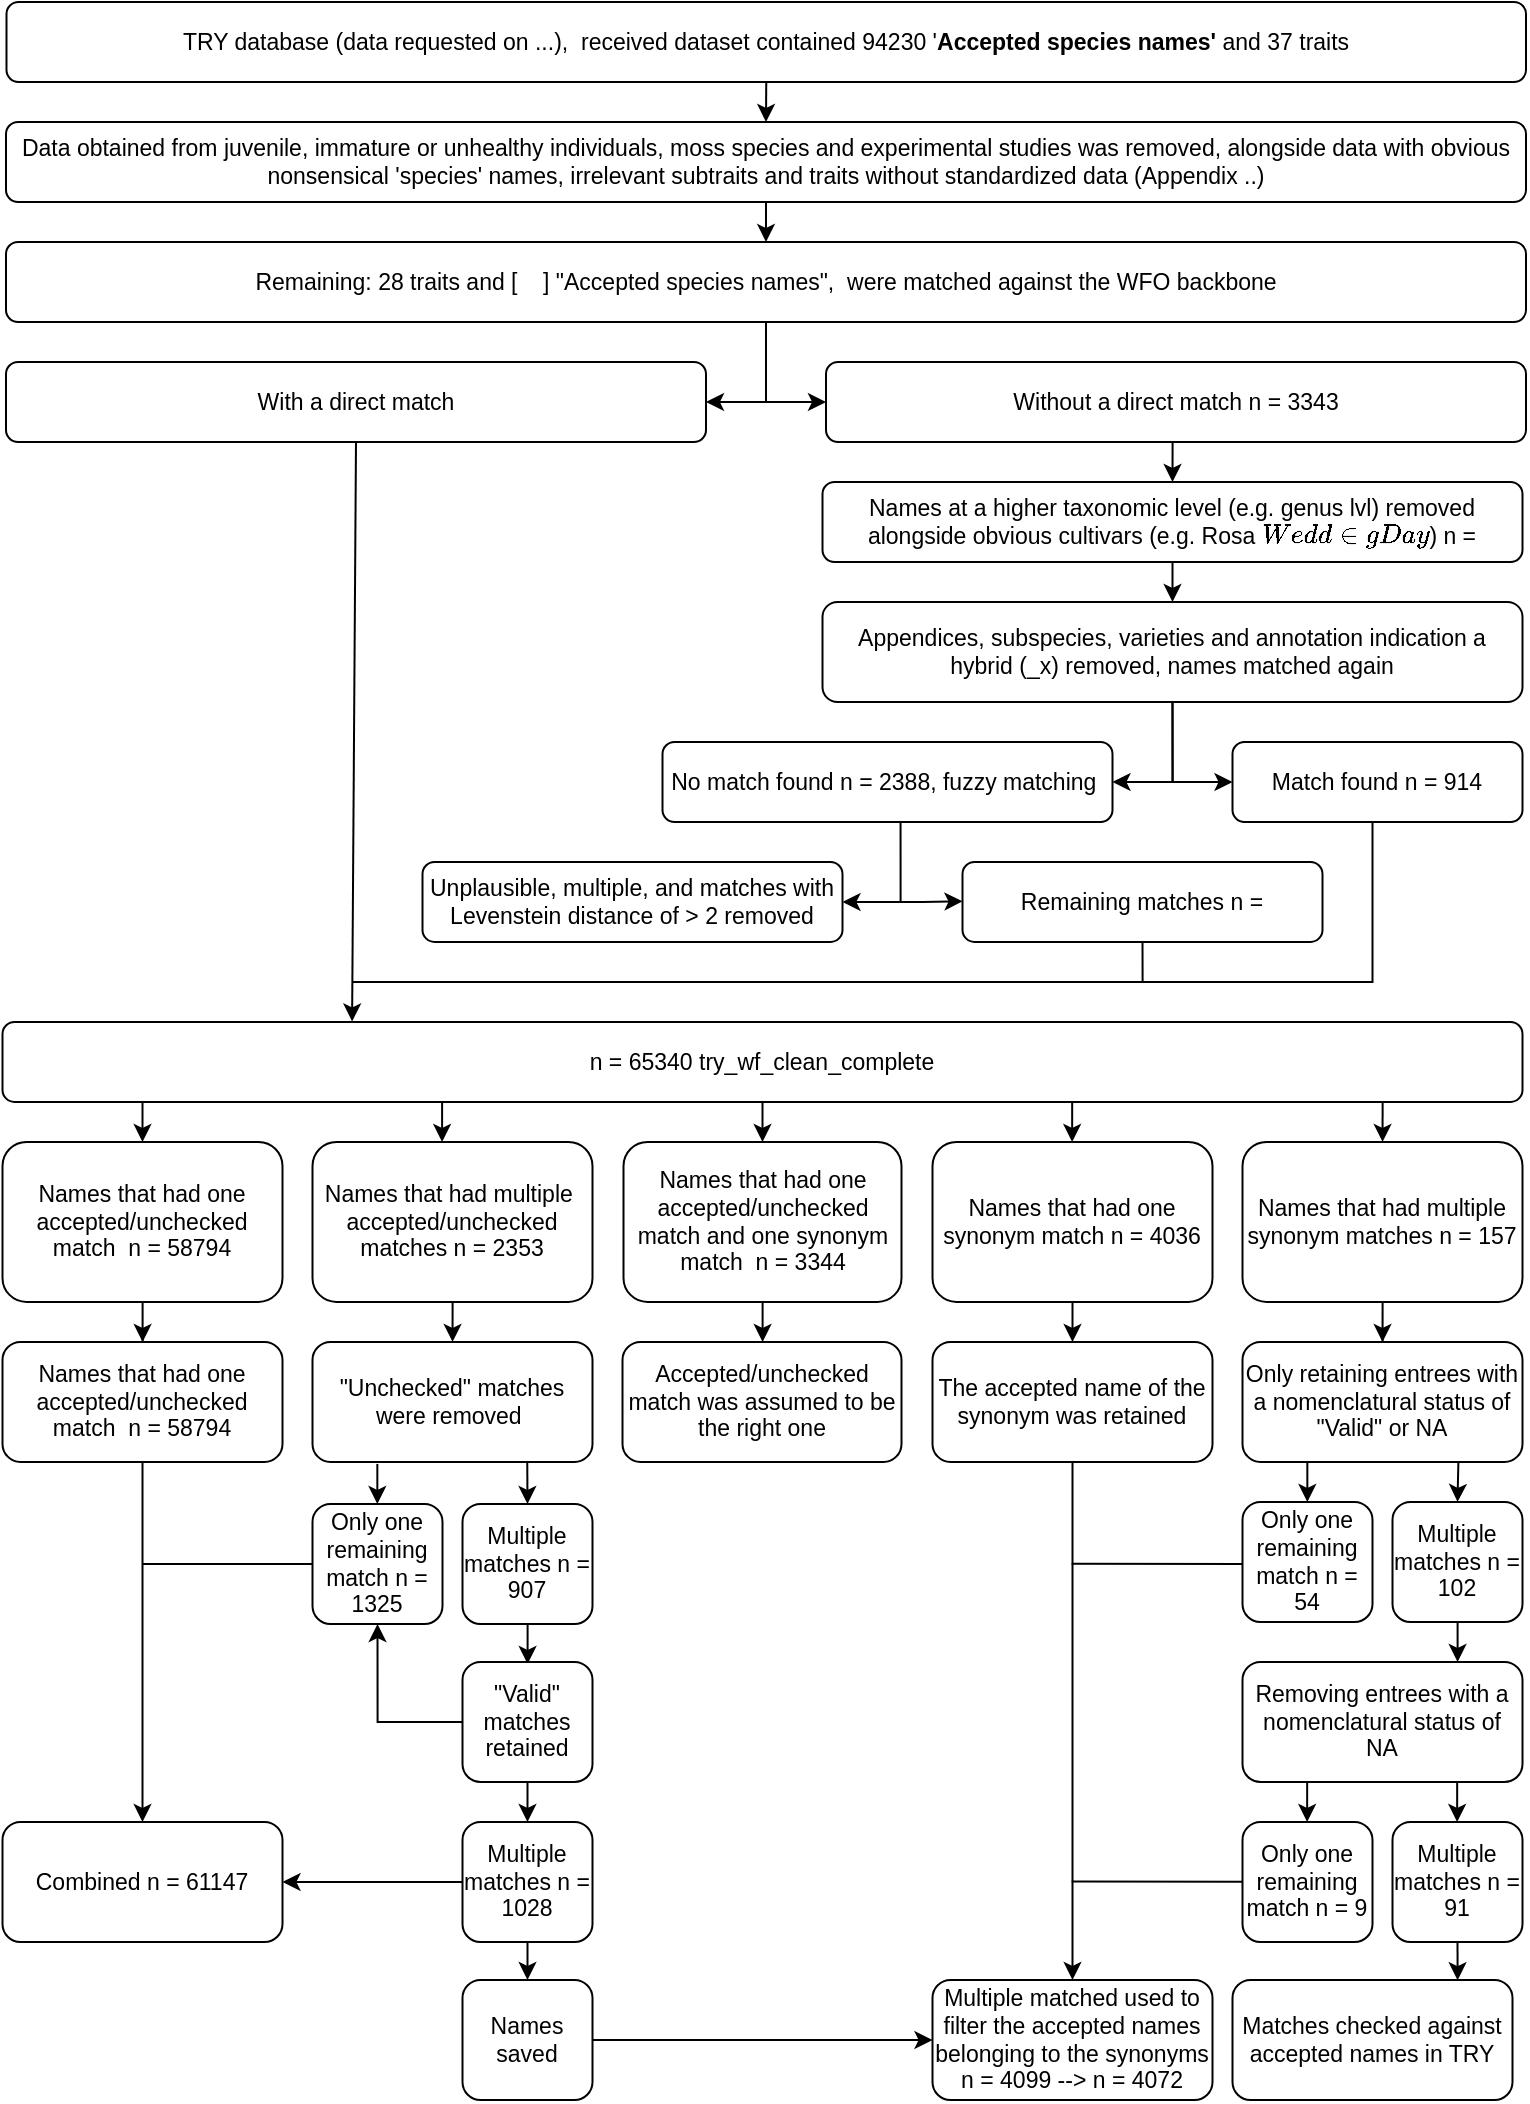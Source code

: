 <mxfile version="23.0.2" type="device" pages="3">
  <diagram id="C5RBs43oDa-KdzZeNtuy" name="Page-1">
    <mxGraphModel dx="1418" dy="723" grid="1" gridSize="10" guides="1" tooltips="1" connect="1" arrows="1" fold="1" page="1" pageScale="1" pageWidth="827" pageHeight="1169" math="0" shadow="0">
      <root>
        <mxCell id="WIyWlLk6GJQsqaUBKTNV-0" />
        <mxCell id="WIyWlLk6GJQsqaUBKTNV-1" parent="WIyWlLk6GJQsqaUBKTNV-0" />
        <mxCell id="mnehjeZ3O1_cwlT7nOx8-14" style="edgeStyle=orthogonalEdgeStyle;rounded=0;orthogonalLoop=1;jettySize=auto;html=1;exitX=0.5;exitY=1;exitDx=0;exitDy=0;entryX=0.5;entryY=0;entryDx=0;entryDy=0;" parent="WIyWlLk6GJQsqaUBKTNV-1" source="WIyWlLk6GJQsqaUBKTNV-3" target="mnehjeZ3O1_cwlT7nOx8-7" edge="1">
          <mxGeometry relative="1" as="geometry">
            <mxPoint x="415" y="40" as="targetPoint" />
          </mxGeometry>
        </mxCell>
        <mxCell id="WIyWlLk6GJQsqaUBKTNV-3" value="TRY database (data requested on ...),&amp;nbsp; received dataset contained 94230 &#39;&lt;b style=&quot;border-color: var(--border-color); font-size: 11.5px;&quot;&gt;Accepted species names&#39;&amp;nbsp;&lt;/b&gt;and 37 traits" style="rounded=1;whiteSpace=wrap;html=1;fontSize=11.5;glass=0;strokeWidth=1;shadow=0;" parent="WIyWlLk6GJQsqaUBKTNV-1" vertex="1">
          <mxGeometry x="35.25" y="40" width="759.75" height="40" as="geometry" />
        </mxCell>
        <mxCell id="WIyWlLk6GJQsqaUBKTNV-11" value="Remaining: 28 traits and [&amp;nbsp; &amp;nbsp; ] &quot;Accepted species names&quot;,&amp;nbsp; were matched against the WFO backbone" style="rounded=1;whiteSpace=wrap;html=1;fontSize=11.5;glass=0;strokeWidth=1;shadow=0;" parent="WIyWlLk6GJQsqaUBKTNV-1" vertex="1">
          <mxGeometry x="35" y="160" width="760" height="40" as="geometry" />
        </mxCell>
        <mxCell id="qjvEbnhI41lJ3wAf2mKK-4" style="edgeStyle=orthogonalEdgeStyle;rounded=0;orthogonalLoop=1;jettySize=auto;html=1;exitX=0.5;exitY=1;exitDx=0;exitDy=0;fontSize=11.5;" parent="WIyWlLk6GJQsqaUBKTNV-1" edge="1">
          <mxGeometry relative="1" as="geometry">
            <mxPoint x="608" y="140" as="sourcePoint" />
            <mxPoint x="608" y="140" as="targetPoint" />
          </mxGeometry>
        </mxCell>
        <mxCell id="qjvEbnhI41lJ3wAf2mKK-6" value="With a direct match" style="rounded=1;whiteSpace=wrap;html=1;fontSize=11.5;" parent="WIyWlLk6GJQsqaUBKTNV-1" vertex="1">
          <mxGeometry x="35" y="220" width="350" height="40" as="geometry" />
        </mxCell>
        <mxCell id="mnehjeZ3O1_cwlT7nOx8-4" style="edgeStyle=orthogonalEdgeStyle;rounded=0;orthogonalLoop=1;jettySize=auto;html=1;exitX=0.5;exitY=1;exitDx=0;exitDy=0;entryX=0.5;entryY=0;entryDx=0;entryDy=0;" parent="WIyWlLk6GJQsqaUBKTNV-1" source="qjvEbnhI41lJ3wAf2mKK-9" target="mnehjeZ3O1_cwlT7nOx8-0" edge="1">
          <mxGeometry relative="1" as="geometry" />
        </mxCell>
        <mxCell id="qjvEbnhI41lJ3wAf2mKK-9" value="Without a direct match n = 3343" style="rounded=1;whiteSpace=wrap;html=1;fontSize=11.5;" parent="WIyWlLk6GJQsqaUBKTNV-1" vertex="1">
          <mxGeometry x="445" y="220" width="350" height="40" as="geometry" />
        </mxCell>
        <mxCell id="qjvEbnhI41lJ3wAf2mKK-10" value="Appendices, subspecies, varieties and annotation indication a hybrid (_x) removed, names matched again" style="rounded=1;whiteSpace=wrap;html=1;fontSize=11.5;" parent="WIyWlLk6GJQsqaUBKTNV-1" vertex="1">
          <mxGeometry x="443.25" y="340" width="350" height="50" as="geometry" />
        </mxCell>
        <mxCell id="qjvEbnhI41lJ3wAf2mKK-20" value="" style="edgeStyle=orthogonalEdgeStyle;rounded=0;orthogonalLoop=1;jettySize=auto;html=1;entryX=0;entryY=0.491;entryDx=0;entryDy=0;fontSize=11.5;exitX=0.529;exitY=0.989;exitDx=0;exitDy=0;exitPerimeter=0;entryPerimeter=0;" parent="WIyWlLk6GJQsqaUBKTNV-1" source="qjvEbnhI41lJ3wAf2mKK-11" target="qjvEbnhI41lJ3wAf2mKK-17" edge="1">
          <mxGeometry relative="1" as="geometry">
            <mxPoint x="489.74" y="460" as="sourcePoint" />
            <mxPoint x="529.74" y="500" as="targetPoint" />
            <Array as="points">
              <mxPoint x="482.25" y="490" />
              <mxPoint x="493.25" y="490" />
            </Array>
          </mxGeometry>
        </mxCell>
        <mxCell id="qjvEbnhI41lJ3wAf2mKK-11" value="No match found n = 2388, fuzzy matching&amp;nbsp;" style="rounded=1;whiteSpace=wrap;html=1;fontSize=11.5;" parent="WIyWlLk6GJQsqaUBKTNV-1" vertex="1">
          <mxGeometry x="363.25" y="410" width="225" height="40" as="geometry" />
        </mxCell>
        <mxCell id="qjvEbnhI41lJ3wAf2mKK-12" value="Match found n = 914" style="rounded=1;whiteSpace=wrap;html=1;fontSize=11.5;" parent="WIyWlLk6GJQsqaUBKTNV-1" vertex="1">
          <mxGeometry x="648.25" y="410" width="145" height="40" as="geometry" />
        </mxCell>
        <mxCell id="qjvEbnhI41lJ3wAf2mKK-16" value="Unplausible, multiple, and matches with Levenstein distance of &amp;gt; 2 removed" style="rounded=1;whiteSpace=wrap;html=1;fontSize=11.5;" parent="WIyWlLk6GJQsqaUBKTNV-1" vertex="1">
          <mxGeometry x="243.25" y="469.96" width="210" height="40" as="geometry" />
        </mxCell>
        <mxCell id="qjvEbnhI41lJ3wAf2mKK-17" value="Remaining matches n =" style="rounded=1;whiteSpace=wrap;html=1;fontSize=11.5;" parent="WIyWlLk6GJQsqaUBKTNV-1" vertex="1">
          <mxGeometry x="513.25" y="469.96" width="180" height="40" as="geometry" />
        </mxCell>
        <mxCell id="qjvEbnhI41lJ3wAf2mKK-25" value="" style="endArrow=none;html=1;rounded=0;edgeStyle=orthogonalEdgeStyle;entryX=0.5;entryY=1;entryDx=0;entryDy=0;fontSize=11.5;" parent="WIyWlLk6GJQsqaUBKTNV-1" edge="1">
          <mxGeometry width="50" height="50" relative="1" as="geometry">
            <mxPoint x="600" y="530" as="sourcePoint" />
            <mxPoint x="717.75" y="450.0" as="targetPoint" />
            <Array as="points">
              <mxPoint x="718.25" y="530" />
              <mxPoint x="718.25" y="450" />
            </Array>
          </mxGeometry>
        </mxCell>
        <mxCell id="qjvEbnhI41lJ3wAf2mKK-98" style="edgeStyle=orthogonalEdgeStyle;rounded=0;orthogonalLoop=1;jettySize=auto;html=1;exitX=0.5;exitY=1;exitDx=0;exitDy=0;entryX=0.5;entryY=0;entryDx=0;entryDy=0;" parent="WIyWlLk6GJQsqaUBKTNV-1" source="qjvEbnhI41lJ3wAf2mKK-14" target="qjvEbnhI41lJ3wAf2mKK-45" edge="1">
          <mxGeometry relative="1" as="geometry" />
        </mxCell>
        <mxCell id="qjvEbnhI41lJ3wAf2mKK-14" value="n =&amp;nbsp;65340 try_wf_clean_complete" style="rounded=1;whiteSpace=wrap;html=1;fontSize=11.5;" parent="WIyWlLk6GJQsqaUBKTNV-1" vertex="1">
          <mxGeometry x="33.25" y="549.96" width="760" height="40" as="geometry" />
        </mxCell>
        <mxCell id="qjvEbnhI41lJ3wAf2mKK-27" value="" style="endArrow=none;html=1;rounded=0;edgeStyle=orthogonalEdgeStyle;fontSize=11.5;" parent="WIyWlLk6GJQsqaUBKTNV-1" edge="1">
          <mxGeometry width="50" height="50" relative="1" as="geometry">
            <mxPoint x="208.25" y="529.96" as="sourcePoint" />
            <mxPoint x="603.25" y="509.96" as="targetPoint" />
            <Array as="points">
              <mxPoint x="603.25" y="529.96" />
            </Array>
          </mxGeometry>
        </mxCell>
        <mxCell id="qjvEbnhI41lJ3wAf2mKK-30" value="" style="endArrow=classic;html=1;rounded=0;exitX=0.5;exitY=1;exitDx=0;exitDy=0;fontSize=11.5;entryX=0.23;entryY=-0.006;entryDx=0;entryDy=0;entryPerimeter=0;" parent="WIyWlLk6GJQsqaUBKTNV-1" source="qjvEbnhI41lJ3wAf2mKK-6" target="qjvEbnhI41lJ3wAf2mKK-14" edge="1">
          <mxGeometry width="50" height="50" relative="1" as="geometry">
            <mxPoint x="443.25" y="545" as="sourcePoint" />
            <mxPoint x="218.25" y="585" as="targetPoint" />
          </mxGeometry>
        </mxCell>
        <mxCell id="qjvEbnhI41lJ3wAf2mKK-32" value="" style="endArrow=classic;html=1;rounded=0;exitX=0.5;exitY=1;exitDx=0;exitDy=0;entryX=0;entryY=0.5;entryDx=0;entryDy=0;edgeStyle=orthogonalEdgeStyle;fontSize=11.5;" parent="WIyWlLk6GJQsqaUBKTNV-1" edge="1">
          <mxGeometry width="50" height="50" relative="1" as="geometry">
            <mxPoint x="415.0" y="200" as="sourcePoint" />
            <mxPoint x="445" y="240" as="targetPoint" />
            <Array as="points">
              <mxPoint x="415" y="240" />
            </Array>
          </mxGeometry>
        </mxCell>
        <mxCell id="qjvEbnhI41lJ3wAf2mKK-33" value="" style="endArrow=classic;html=1;rounded=0;entryX=1;entryY=0.5;entryDx=0;entryDy=0;edgeStyle=orthogonalEdgeStyle;fontSize=11.5;" parent="WIyWlLk6GJQsqaUBKTNV-1" target="qjvEbnhI41lJ3wAf2mKK-6" edge="1">
          <mxGeometry width="50" height="50" relative="1" as="geometry">
            <mxPoint x="415" y="200" as="sourcePoint" />
            <mxPoint x="387.0" y="240" as="targetPoint" />
            <Array as="points">
              <mxPoint x="415" y="240" />
            </Array>
          </mxGeometry>
        </mxCell>
        <mxCell id="qjvEbnhI41lJ3wAf2mKK-34" value="" style="endArrow=classic;html=1;rounded=0;exitX=0.5;exitY=1;exitDx=0;exitDy=0;entryX=0;entryY=0.5;entryDx=0;entryDy=0;edgeStyle=orthogonalEdgeStyle;fontSize=11.5;" parent="WIyWlLk6GJQsqaUBKTNV-1" source="qjvEbnhI41lJ3wAf2mKK-10" target="qjvEbnhI41lJ3wAf2mKK-12" edge="1">
          <mxGeometry width="50" height="50" relative="1" as="geometry">
            <mxPoint x="543.25" y="405" as="sourcePoint" />
            <mxPoint x="543.25" y="485" as="targetPoint" />
          </mxGeometry>
        </mxCell>
        <mxCell id="qjvEbnhI41lJ3wAf2mKK-35" value="" style="endArrow=classic;html=1;rounded=0;exitX=0.5;exitY=1;exitDx=0;exitDy=0;entryX=1;entryY=0.5;entryDx=0;entryDy=0;edgeStyle=orthogonalEdgeStyle;fontSize=11.5;" parent="WIyWlLk6GJQsqaUBKTNV-1" source="qjvEbnhI41lJ3wAf2mKK-10" target="qjvEbnhI41lJ3wAf2mKK-11" edge="1">
          <mxGeometry width="50" height="50" relative="1" as="geometry">
            <mxPoint x="543.25" y="405" as="sourcePoint" />
            <mxPoint x="453.25" y="465" as="targetPoint" />
          </mxGeometry>
        </mxCell>
        <mxCell id="qjvEbnhI41lJ3wAf2mKK-40" value="" style="endArrow=classic;html=1;rounded=0;entryX=1;entryY=0.5;entryDx=0;entryDy=0;fontSize=11.5;" parent="WIyWlLk6GJQsqaUBKTNV-1" target="qjvEbnhI41lJ3wAf2mKK-16" edge="1">
          <mxGeometry width="50" height="50" relative="1" as="geometry">
            <mxPoint x="483.25" y="489.96" as="sourcePoint" />
            <mxPoint x="393.25" y="479.96" as="targetPoint" />
          </mxGeometry>
        </mxCell>
        <mxCell id="qjvEbnhI41lJ3wAf2mKK-121" style="edgeStyle=orthogonalEdgeStyle;rounded=0;orthogonalLoop=1;jettySize=auto;html=1;entryX=0.5;entryY=0;entryDx=0;entryDy=0;" parent="WIyWlLk6GJQsqaUBKTNV-1" source="qjvEbnhI41lJ3wAf2mKK-44" target="qjvEbnhI41lJ3wAf2mKK-117" edge="1">
          <mxGeometry relative="1" as="geometry">
            <Array as="points">
              <mxPoint x="258.25" y="695" />
              <mxPoint x="258.25" y="695" />
            </Array>
          </mxGeometry>
        </mxCell>
        <mxCell id="qjvEbnhI41lJ3wAf2mKK-44" value="Names that had multiple&amp;nbsp; accepted/unchecked matches n = 2353" style="rounded=1;whiteSpace=wrap;html=1;fontSize=11.5;" parent="WIyWlLk6GJQsqaUBKTNV-1" vertex="1">
          <mxGeometry x="188.25" y="609.96" width="140" height="80" as="geometry" />
        </mxCell>
        <mxCell id="qjvEbnhI41lJ3wAf2mKK-60" value="" style="edgeStyle=orthogonalEdgeStyle;rounded=0;orthogonalLoop=1;jettySize=auto;html=1;fontSize=11.5;" parent="WIyWlLk6GJQsqaUBKTNV-1" source="qjvEbnhI41lJ3wAf2mKK-45" target="qjvEbnhI41lJ3wAf2mKK-59" edge="1">
          <mxGeometry relative="1" as="geometry" />
        </mxCell>
        <mxCell id="qjvEbnhI41lJ3wAf2mKK-45" value="Names that had one accepted/unchecked match and one synonym match&amp;nbsp; n = 3344" style="rounded=1;whiteSpace=wrap;html=1;fontSize=11.5;" parent="WIyWlLk6GJQsqaUBKTNV-1" vertex="1">
          <mxGeometry x="343.75" y="609.96" width="139" height="80" as="geometry" />
        </mxCell>
        <mxCell id="qjvEbnhI41lJ3wAf2mKK-64" value="" style="edgeStyle=orthogonalEdgeStyle;rounded=0;orthogonalLoop=1;jettySize=auto;html=1;fontSize=11.5;" parent="WIyWlLk6GJQsqaUBKTNV-1" source="qjvEbnhI41lJ3wAf2mKK-46" target="qjvEbnhI41lJ3wAf2mKK-63" edge="1">
          <mxGeometry relative="1" as="geometry" />
        </mxCell>
        <mxCell id="qjvEbnhI41lJ3wAf2mKK-46" value="Names that had one accepted/unchecked match&amp;nbsp; n =&amp;nbsp;58794" style="rounded=1;whiteSpace=wrap;html=1;fontSize=11.5;" parent="WIyWlLk6GJQsqaUBKTNV-1" vertex="1">
          <mxGeometry x="33.25" y="609.96" width="140" height="80" as="geometry" />
        </mxCell>
        <mxCell id="qjvEbnhI41lJ3wAf2mKK-97" style="edgeStyle=orthogonalEdgeStyle;rounded=0;orthogonalLoop=1;jettySize=auto;html=1;exitX=0.5;exitY=1;exitDx=0;exitDy=0;entryX=0.5;entryY=0;entryDx=0;entryDy=0;" parent="WIyWlLk6GJQsqaUBKTNV-1" source="qjvEbnhI41lJ3wAf2mKK-47" target="qjvEbnhI41lJ3wAf2mKK-96" edge="1">
          <mxGeometry relative="1" as="geometry" />
        </mxCell>
        <mxCell id="qjvEbnhI41lJ3wAf2mKK-47" value="Names that had one synonym match n = 4036" style="rounded=1;whiteSpace=wrap;html=1;fontSize=11.5;" parent="WIyWlLk6GJQsqaUBKTNV-1" vertex="1">
          <mxGeometry x="498.25" y="609.96" width="140" height="80" as="geometry" />
        </mxCell>
        <mxCell id="qjvEbnhI41lJ3wAf2mKK-66" value="" style="edgeStyle=orthogonalEdgeStyle;rounded=0;orthogonalLoop=1;jettySize=auto;html=1;fontSize=11.5;entryX=0.5;entryY=0;entryDx=0;entryDy=0;" parent="WIyWlLk6GJQsqaUBKTNV-1" source="qjvEbnhI41lJ3wAf2mKK-48" target="qjvEbnhI41lJ3wAf2mKK-68" edge="1">
          <mxGeometry relative="1" as="geometry">
            <mxPoint x="713.25" y="709.96" as="targetPoint" />
          </mxGeometry>
        </mxCell>
        <mxCell id="qjvEbnhI41lJ3wAf2mKK-48" value="Names that had multiple synonym matches n = 157" style="rounded=1;whiteSpace=wrap;html=1;fontSize=11.5;" parent="WIyWlLk6GJQsqaUBKTNV-1" vertex="1">
          <mxGeometry x="653.25" y="609.96" width="140" height="80" as="geometry" />
        </mxCell>
        <mxCell id="qjvEbnhI41lJ3wAf2mKK-50" value="" style="endArrow=classic;html=1;rounded=0;entryX=0.5;entryY=0;entryDx=0;entryDy=0;fontSize=11.5;" parent="WIyWlLk6GJQsqaUBKTNV-1" target="qjvEbnhI41lJ3wAf2mKK-46" edge="1">
          <mxGeometry width="50" height="50" relative="1" as="geometry">
            <mxPoint x="103.25" y="589.96" as="sourcePoint" />
            <mxPoint x="463.25" y="579.96" as="targetPoint" />
          </mxGeometry>
        </mxCell>
        <mxCell id="qjvEbnhI41lJ3wAf2mKK-51" value="" style="endArrow=classic;html=1;rounded=0;entryX=0.5;entryY=0;entryDx=0;entryDy=0;fontSize=11.5;" parent="WIyWlLk6GJQsqaUBKTNV-1" edge="1">
          <mxGeometry width="50" height="50" relative="1" as="geometry">
            <mxPoint x="253.05" y="589.96" as="sourcePoint" />
            <mxPoint x="253.05" y="609.96" as="targetPoint" />
          </mxGeometry>
        </mxCell>
        <mxCell id="qjvEbnhI41lJ3wAf2mKK-54" value="" style="endArrow=classic;html=1;rounded=0;entryX=0.5;entryY=0;entryDx=0;entryDy=0;fontSize=11.5;exitX=0.908;exitY=0.99;exitDx=0;exitDy=0;exitPerimeter=0;" parent="WIyWlLk6GJQsqaUBKTNV-1" source="qjvEbnhI41lJ3wAf2mKK-14" target="qjvEbnhI41lJ3wAf2mKK-48" edge="1">
          <mxGeometry width="50" height="50" relative="1" as="geometry">
            <mxPoint x="713.05" y="589.96" as="sourcePoint" />
            <mxPoint x="713.05" y="609.96" as="targetPoint" />
          </mxGeometry>
        </mxCell>
        <mxCell id="qjvEbnhI41lJ3wAf2mKK-59" value="Accepted/unchecked match was assumed to be the right one" style="rounded=1;whiteSpace=wrap;html=1;fontSize=11.5;" parent="WIyWlLk6GJQsqaUBKTNV-1" vertex="1">
          <mxGeometry x="343.25" y="709.96" width="139.5" height="60" as="geometry" />
        </mxCell>
        <mxCell id="qjvEbnhI41lJ3wAf2mKK-128" style="edgeStyle=orthogonalEdgeStyle;rounded=0;orthogonalLoop=1;jettySize=auto;html=1;exitX=0.5;exitY=1;exitDx=0;exitDy=0;entryX=0.5;entryY=0;entryDx=0;entryDy=0;" parent="WIyWlLk6GJQsqaUBKTNV-1" source="qjvEbnhI41lJ3wAf2mKK-63" target="qjvEbnhI41lJ3wAf2mKK-126" edge="1">
          <mxGeometry relative="1" as="geometry" />
        </mxCell>
        <mxCell id="qjvEbnhI41lJ3wAf2mKK-63" value="Names that had one accepted/unchecked match&amp;nbsp; n =&amp;nbsp;58794" style="rounded=1;whiteSpace=wrap;html=1;fontSize=11.5;" parent="WIyWlLk6GJQsqaUBKTNV-1" vertex="1">
          <mxGeometry x="33.25" y="709.96" width="140" height="60" as="geometry" />
        </mxCell>
        <mxCell id="qjvEbnhI41lJ3wAf2mKK-68" value="Only retaining entrees with a nomenclatural status of &quot;Valid&quot; or NA" style="rounded=1;whiteSpace=wrap;html=1;fontSize=11.5;" parent="WIyWlLk6GJQsqaUBKTNV-1" vertex="1">
          <mxGeometry x="653.25" y="709.96" width="140" height="60" as="geometry" />
        </mxCell>
        <mxCell id="qjvEbnhI41lJ3wAf2mKK-69" value="Removing entrees with a nomenclatural status of NA" style="rounded=1;whiteSpace=wrap;html=1;fontSize=11.5;" parent="WIyWlLk6GJQsqaUBKTNV-1" vertex="1">
          <mxGeometry x="653.25" y="870" width="140" height="60" as="geometry" />
        </mxCell>
        <mxCell id="qjvEbnhI41lJ3wAf2mKK-71" value="Only one remaining match n = 54" style="rounded=1;whiteSpace=wrap;html=1;fontSize=11.5;" parent="WIyWlLk6GJQsqaUBKTNV-1" vertex="1">
          <mxGeometry x="653.25" y="789.96" width="65" height="60.04" as="geometry" />
        </mxCell>
        <mxCell id="qjvEbnhI41lJ3wAf2mKK-72" value="Multiple matches n = 102" style="rounded=1;whiteSpace=wrap;html=1;fontSize=11.5;" parent="WIyWlLk6GJQsqaUBKTNV-1" vertex="1">
          <mxGeometry x="728.25" y="789.96" width="65" height="60.04" as="geometry" />
        </mxCell>
        <mxCell id="qjvEbnhI41lJ3wAf2mKK-73" value="" style="endArrow=classic;html=1;rounded=0;exitX=0.771;exitY=1;exitDx=0;exitDy=0;exitPerimeter=0;entryX=0.5;entryY=0;entryDx=0;entryDy=0;fontSize=11.5;" parent="WIyWlLk6GJQsqaUBKTNV-1" source="qjvEbnhI41lJ3wAf2mKK-68" target="qjvEbnhI41lJ3wAf2mKK-72" edge="1">
          <mxGeometry width="50" height="50" relative="1" as="geometry">
            <mxPoint x="583.25" y="799.96" as="sourcePoint" />
            <mxPoint x="633.25" y="749.96" as="targetPoint" />
          </mxGeometry>
        </mxCell>
        <mxCell id="qjvEbnhI41lJ3wAf2mKK-76" style="edgeStyle=orthogonalEdgeStyle;rounded=0;orthogonalLoop=1;jettySize=auto;html=1;entryX=0.771;entryY=0;entryDx=0;entryDy=0;entryPerimeter=0;fontSize=11.5;" parent="WIyWlLk6GJQsqaUBKTNV-1" source="qjvEbnhI41lJ3wAf2mKK-72" target="qjvEbnhI41lJ3wAf2mKK-69" edge="1">
          <mxGeometry relative="1" as="geometry" />
        </mxCell>
        <mxCell id="qjvEbnhI41lJ3wAf2mKK-88" value="" style="endArrow=classic;html=1;rounded=0;exitX=0.771;exitY=1;exitDx=0;exitDy=0;exitPerimeter=0;entryX=0.5;entryY=0;entryDx=0;entryDy=0;fontSize=11.5;" parent="WIyWlLk6GJQsqaUBKTNV-1" edge="1">
          <mxGeometry width="50" height="50" relative="1" as="geometry">
            <mxPoint x="685.67" y="769.96" as="sourcePoint" />
            <mxPoint x="685.67" y="789.96" as="targetPoint" />
          </mxGeometry>
        </mxCell>
        <mxCell id="qjvEbnhI41lJ3wAf2mKK-92" value="Only one remaining match n = 1325" style="rounded=1;whiteSpace=wrap;html=1;fontSize=11.5;" parent="WIyWlLk6GJQsqaUBKTNV-1" vertex="1">
          <mxGeometry x="188.25" y="790.96" width="65" height="60.04" as="geometry" />
        </mxCell>
        <mxCell id="qjvEbnhI41lJ3wAf2mKK-105" value="" style="edgeStyle=orthogonalEdgeStyle;rounded=0;orthogonalLoop=1;jettySize=auto;html=1;" parent="WIyWlLk6GJQsqaUBKTNV-1" source="qjvEbnhI41lJ3wAf2mKK-93" edge="1">
          <mxGeometry relative="1" as="geometry">
            <mxPoint x="295.764" y="870.96" as="targetPoint" />
          </mxGeometry>
        </mxCell>
        <mxCell id="qjvEbnhI41lJ3wAf2mKK-93" value="Multiple matches n = 907" style="rounded=1;whiteSpace=wrap;html=1;fontSize=11.5;" parent="WIyWlLk6GJQsqaUBKTNV-1" vertex="1">
          <mxGeometry x="263.25" y="790.96" width="65" height="60.04" as="geometry" />
        </mxCell>
        <mxCell id="qjvEbnhI41lJ3wAf2mKK-94" value="" style="endArrow=classic;html=1;rounded=0;exitX=0.767;exitY=1.005;exitDx=0;exitDy=0;exitPerimeter=0;entryX=0.5;entryY=0;entryDx=0;entryDy=0;fontSize=11.5;" parent="WIyWlLk6GJQsqaUBKTNV-1" source="qjvEbnhI41lJ3wAf2mKK-117" target="qjvEbnhI41lJ3wAf2mKK-93" edge="1">
          <mxGeometry width="50" height="50" relative="1" as="geometry">
            <mxPoint x="296.25" y="771" as="sourcePoint" />
            <mxPoint x="168.25" y="750.96" as="targetPoint" />
          </mxGeometry>
        </mxCell>
        <mxCell id="qjvEbnhI41lJ3wAf2mKK-95" value="" style="endArrow=classic;html=1;rounded=0;exitX=0.771;exitY=1;exitDx=0;exitDy=0;exitPerimeter=0;entryX=0.5;entryY=0;entryDx=0;entryDy=0;fontSize=11.5;" parent="WIyWlLk6GJQsqaUBKTNV-1" edge="1">
          <mxGeometry width="50" height="50" relative="1" as="geometry">
            <mxPoint x="220.67" y="770.96" as="sourcePoint" />
            <mxPoint x="220.67" y="790.96" as="targetPoint" />
          </mxGeometry>
        </mxCell>
        <mxCell id="qjvEbnhI41lJ3wAf2mKK-140" style="edgeStyle=orthogonalEdgeStyle;rounded=0;orthogonalLoop=1;jettySize=auto;html=1;exitX=0.5;exitY=1;exitDx=0;exitDy=0;entryX=0.5;entryY=0;entryDx=0;entryDy=0;" parent="WIyWlLk6GJQsqaUBKTNV-1" source="qjvEbnhI41lJ3wAf2mKK-96" target="qjvEbnhI41lJ3wAf2mKK-139" edge="1">
          <mxGeometry relative="1" as="geometry" />
        </mxCell>
        <mxCell id="qjvEbnhI41lJ3wAf2mKK-96" value="The accepted name of the synonym was retained" style="rounded=1;whiteSpace=wrap;html=1;fontSize=11.5;" parent="WIyWlLk6GJQsqaUBKTNV-1" vertex="1">
          <mxGeometry x="498.25" y="709.96" width="140" height="60" as="geometry" />
        </mxCell>
        <mxCell id="qjvEbnhI41lJ3wAf2mKK-99" value="" style="endArrow=classic;html=1;rounded=0;entryX=0.5;entryY=0;entryDx=0;entryDy=0;fontSize=11.5;exitX=0.908;exitY=0.99;exitDx=0;exitDy=0;exitPerimeter=0;" parent="WIyWlLk6GJQsqaUBKTNV-1" edge="1">
          <mxGeometry width="50" height="50" relative="1" as="geometry">
            <mxPoint x="568.08" y="589.96" as="sourcePoint" />
            <mxPoint x="568.08" y="609.96" as="targetPoint" />
          </mxGeometry>
        </mxCell>
        <mxCell id="qjvEbnhI41lJ3wAf2mKK-123" style="edgeStyle=orthogonalEdgeStyle;rounded=0;orthogonalLoop=1;jettySize=auto;html=1;exitX=0.5;exitY=1;exitDx=0;exitDy=0;entryX=0.5;entryY=0;entryDx=0;entryDy=0;" parent="WIyWlLk6GJQsqaUBKTNV-1" source="qjvEbnhI41lJ3wAf2mKK-111" target="qjvEbnhI41lJ3wAf2mKK-122" edge="1">
          <mxGeometry relative="1" as="geometry" />
        </mxCell>
        <mxCell id="qjvEbnhI41lJ3wAf2mKK-111" value="&quot;Valid&quot; matches retained" style="rounded=1;whiteSpace=wrap;html=1;fontSize=11.5;" parent="WIyWlLk6GJQsqaUBKTNV-1" vertex="1">
          <mxGeometry x="263.25" y="869.96" width="65" height="60.04" as="geometry" />
        </mxCell>
        <mxCell id="qjvEbnhI41lJ3wAf2mKK-117" value="&quot;Unchecked&quot; matches were removed&amp;nbsp;" style="rounded=1;whiteSpace=wrap;html=1;fontSize=11.5;" parent="WIyWlLk6GJQsqaUBKTNV-1" vertex="1">
          <mxGeometry x="188.25" y="709.96" width="140" height="60" as="geometry" />
        </mxCell>
        <mxCell id="qjvEbnhI41lJ3wAf2mKK-118" value="" style="endArrow=classic;html=1;rounded=0;exitX=0;exitY=0.5;exitDx=0;exitDy=0;entryX=0.5;entryY=1;entryDx=0;entryDy=0;edgeStyle=orthogonalEdgeStyle;" parent="WIyWlLk6GJQsqaUBKTNV-1" source="qjvEbnhI41lJ3wAf2mKK-111" target="qjvEbnhI41lJ3wAf2mKK-92" edge="1">
          <mxGeometry width="50" height="50" relative="1" as="geometry">
            <mxPoint x="333.25" y="820" as="sourcePoint" />
            <mxPoint x="203.25" y="870" as="targetPoint" />
          </mxGeometry>
        </mxCell>
        <mxCell id="qjvEbnhI41lJ3wAf2mKK-125" style="edgeStyle=orthogonalEdgeStyle;rounded=0;orthogonalLoop=1;jettySize=auto;html=1;exitX=0.5;exitY=1;exitDx=0;exitDy=0;entryX=0.5;entryY=0;entryDx=0;entryDy=0;" parent="WIyWlLk6GJQsqaUBKTNV-1" source="qjvEbnhI41lJ3wAf2mKK-122" target="qjvEbnhI41lJ3wAf2mKK-124" edge="1">
          <mxGeometry relative="1" as="geometry" />
        </mxCell>
        <mxCell id="qjvEbnhI41lJ3wAf2mKK-127" style="edgeStyle=orthogonalEdgeStyle;rounded=0;orthogonalLoop=1;jettySize=auto;html=1;entryX=1;entryY=0.5;entryDx=0;entryDy=0;" parent="WIyWlLk6GJQsqaUBKTNV-1" source="qjvEbnhI41lJ3wAf2mKK-122" target="qjvEbnhI41lJ3wAf2mKK-126" edge="1">
          <mxGeometry relative="1" as="geometry" />
        </mxCell>
        <mxCell id="qjvEbnhI41lJ3wAf2mKK-122" value="Multiple matches n = 1028" style="rounded=1;whiteSpace=wrap;html=1;fontSize=11.5;" parent="WIyWlLk6GJQsqaUBKTNV-1" vertex="1">
          <mxGeometry x="263.25" y="950" width="65" height="60.04" as="geometry" />
        </mxCell>
        <mxCell id="qjvEbnhI41lJ3wAf2mKK-124" value="Names saved" style="rounded=1;whiteSpace=wrap;html=1;fontSize=11.5;" parent="WIyWlLk6GJQsqaUBKTNV-1" vertex="1">
          <mxGeometry x="263.25" y="1029" width="65" height="60.04" as="geometry" />
        </mxCell>
        <mxCell id="qjvEbnhI41lJ3wAf2mKK-126" value="Combined n = 61147" style="rounded=1;whiteSpace=wrap;html=1;fontSize=11.5;" parent="WIyWlLk6GJQsqaUBKTNV-1" vertex="1">
          <mxGeometry x="33.25" y="950" width="140" height="60" as="geometry" />
        </mxCell>
        <mxCell id="qjvEbnhI41lJ3wAf2mKK-129" value="" style="endArrow=none;html=1;rounded=0;entryX=0;entryY=0.5;entryDx=0;entryDy=0;" parent="WIyWlLk6GJQsqaUBKTNV-1" target="qjvEbnhI41lJ3wAf2mKK-92" edge="1">
          <mxGeometry width="50" height="50" relative="1" as="geometry">
            <mxPoint x="103.25" y="821" as="sourcePoint" />
            <mxPoint x="383.25" y="940" as="targetPoint" />
          </mxGeometry>
        </mxCell>
        <mxCell id="qjvEbnhI41lJ3wAf2mKK-130" value="Only one remaining match n = 9" style="rounded=1;whiteSpace=wrap;html=1;fontSize=11.5;" parent="WIyWlLk6GJQsqaUBKTNV-1" vertex="1">
          <mxGeometry x="653.25" y="950" width="65" height="60.04" as="geometry" />
        </mxCell>
        <mxCell id="qjvEbnhI41lJ3wAf2mKK-131" value="" style="endArrow=classic;html=1;rounded=0;exitX=0.771;exitY=1;exitDx=0;exitDy=0;exitPerimeter=0;entryX=0.5;entryY=0;entryDx=0;entryDy=0;fontSize=11.5;" parent="WIyWlLk6GJQsqaUBKTNV-1" edge="1">
          <mxGeometry width="50" height="50" relative="1" as="geometry">
            <mxPoint x="685.58" y="930" as="sourcePoint" />
            <mxPoint x="685.58" y="950" as="targetPoint" />
          </mxGeometry>
        </mxCell>
        <mxCell id="qjvEbnhI41lJ3wAf2mKK-132" value="Multiple matches n = 91" style="rounded=1;whiteSpace=wrap;html=1;fontSize=11.5;" parent="WIyWlLk6GJQsqaUBKTNV-1" vertex="1">
          <mxGeometry x="728.25" y="950" width="65" height="60.04" as="geometry" />
        </mxCell>
        <mxCell id="qjvEbnhI41lJ3wAf2mKK-133" value="" style="endArrow=classic;html=1;rounded=0;exitX=0.771;exitY=1;exitDx=0;exitDy=0;exitPerimeter=0;entryX=0.5;entryY=0;entryDx=0;entryDy=0;fontSize=11.5;" parent="WIyWlLk6GJQsqaUBKTNV-1" edge="1">
          <mxGeometry width="50" height="50" relative="1" as="geometry">
            <mxPoint x="760.58" y="930" as="sourcePoint" />
            <mxPoint x="760.58" y="950" as="targetPoint" />
          </mxGeometry>
        </mxCell>
        <mxCell id="qjvEbnhI41lJ3wAf2mKK-134" value="Matches checked against accepted names in TRY" style="rounded=1;whiteSpace=wrap;html=1;fontSize=11.5;" parent="WIyWlLk6GJQsqaUBKTNV-1" vertex="1">
          <mxGeometry x="648.25" y="1029" width="140" height="60" as="geometry" />
        </mxCell>
        <mxCell id="qjvEbnhI41lJ3wAf2mKK-138" style="edgeStyle=orthogonalEdgeStyle;rounded=0;orthogonalLoop=1;jettySize=auto;html=1;exitX=0.5;exitY=1;exitDx=0;exitDy=0;entryX=0.804;entryY=0.002;entryDx=0;entryDy=0;entryPerimeter=0;" parent="WIyWlLk6GJQsqaUBKTNV-1" source="qjvEbnhI41lJ3wAf2mKK-132" target="qjvEbnhI41lJ3wAf2mKK-134" edge="1">
          <mxGeometry relative="1" as="geometry" />
        </mxCell>
        <mxCell id="qjvEbnhI41lJ3wAf2mKK-139" value="Multiple matched used to filter the accepted names belonging to the synonyms n = 4099 --&amp;gt; n = 4072" style="rounded=1;whiteSpace=wrap;html=1;fontSize=11.5;" parent="WIyWlLk6GJQsqaUBKTNV-1" vertex="1">
          <mxGeometry x="498.25" y="1029" width="140" height="60" as="geometry" />
        </mxCell>
        <mxCell id="qjvEbnhI41lJ3wAf2mKK-141" value="" style="endArrow=none;html=1;rounded=0;" parent="WIyWlLk6GJQsqaUBKTNV-1" edge="1">
          <mxGeometry width="50" height="50" relative="1" as="geometry">
            <mxPoint x="567.83" y="820.88" as="sourcePoint" />
            <mxPoint x="653.25" y="821" as="targetPoint" />
          </mxGeometry>
        </mxCell>
        <mxCell id="qjvEbnhI41lJ3wAf2mKK-142" value="" style="endArrow=none;html=1;rounded=0;" parent="WIyWlLk6GJQsqaUBKTNV-1" edge="1">
          <mxGeometry width="50" height="50" relative="1" as="geometry">
            <mxPoint x="567.83" y="979.74" as="sourcePoint" />
            <mxPoint x="653.25" y="979.86" as="targetPoint" />
          </mxGeometry>
        </mxCell>
        <mxCell id="qjvEbnhI41lJ3wAf2mKK-143" value="" style="endArrow=classic;html=1;rounded=0;exitX=1;exitY=0.5;exitDx=0;exitDy=0;entryX=0;entryY=0.5;entryDx=0;entryDy=0;" parent="WIyWlLk6GJQsqaUBKTNV-1" source="qjvEbnhI41lJ3wAf2mKK-124" target="qjvEbnhI41lJ3wAf2mKK-139" edge="1">
          <mxGeometry width="50" height="50" relative="1" as="geometry">
            <mxPoint x="403.25" y="975" as="sourcePoint" />
            <mxPoint x="453.25" y="925" as="targetPoint" />
          </mxGeometry>
        </mxCell>
        <mxCell id="mnehjeZ3O1_cwlT7nOx8-3" style="edgeStyle=orthogonalEdgeStyle;rounded=0;orthogonalLoop=1;jettySize=auto;html=1;exitX=0.5;exitY=1;exitDx=0;exitDy=0;entryX=0.5;entryY=0;entryDx=0;entryDy=0;" parent="WIyWlLk6GJQsqaUBKTNV-1" source="mnehjeZ3O1_cwlT7nOx8-0" target="qjvEbnhI41lJ3wAf2mKK-10" edge="1">
          <mxGeometry relative="1" as="geometry" />
        </mxCell>
        <mxCell id="mnehjeZ3O1_cwlT7nOx8-0" value="Names at a higher taxonomic level (e.g. genus lvl) removed alongside obvious cultivars (e.g. Rosa `Wedding Day`) n =" style="rounded=1;whiteSpace=wrap;html=1;fontSize=11.5;" parent="WIyWlLk6GJQsqaUBKTNV-1" vertex="1">
          <mxGeometry x="443.25" y="280" width="350" height="40" as="geometry" />
        </mxCell>
        <mxCell id="7i98zQjU7Vg6heTUtOKW-0" style="edgeStyle=orthogonalEdgeStyle;rounded=0;orthogonalLoop=1;jettySize=auto;html=1;exitX=0.5;exitY=1;exitDx=0;exitDy=0;entryX=0.5;entryY=0;entryDx=0;entryDy=0;" edge="1" parent="WIyWlLk6GJQsqaUBKTNV-1" source="mnehjeZ3O1_cwlT7nOx8-7" target="WIyWlLk6GJQsqaUBKTNV-11">
          <mxGeometry relative="1" as="geometry" />
        </mxCell>
        <mxCell id="mnehjeZ3O1_cwlT7nOx8-7" value="Data obtained from juvenile, immature or unhealthy individuals, moss species and experimental studies was removed, alongside data with obvious nonsensical &#39;species&#39; names, irrelevant subtraits and traits without standardized data (Appendix ..)" style="rounded=1;whiteSpace=wrap;html=1;fontSize=11.5;" parent="WIyWlLk6GJQsqaUBKTNV-1" vertex="1">
          <mxGeometry x="35" y="100" width="760" height="40" as="geometry" />
        </mxCell>
      </root>
    </mxGraphModel>
  </diagram>
  <diagram name="Copy of Page-1" id="V1Adq3vCw6OUW7fzp2VG">
    <mxGraphModel dx="794" dy="420" grid="1" gridSize="10" guides="1" tooltips="1" connect="1" arrows="1" fold="1" page="1" pageScale="1" pageWidth="827" pageHeight="1169" math="0" shadow="0">
      <root>
        <mxCell id="IQxULI4LZFoMfTQjYsOH-0" />
        <mxCell id="IQxULI4LZFoMfTQjYsOH-1" parent="IQxULI4LZFoMfTQjYsOH-0" />
        <mxCell id="IQxULI4LZFoMfTQjYsOH-2" value="" style="rounded=0;html=1;jettySize=auto;orthogonalLoop=1;fontSize=11;endArrow=block;endFill=0;endSize=8;strokeWidth=1;shadow=0;labelBackgroundColor=none;edgeStyle=orthogonalEdgeStyle;entryX=0.5;entryY=0;entryDx=0;entryDy=0;" edge="1" parent="IQxULI4LZFoMfTQjYsOH-1" source="IQxULI4LZFoMfTQjYsOH-3" target="IQxULI4LZFoMfTQjYsOH-6">
          <mxGeometry relative="1" as="geometry">
            <mxPoint x="370" y="170" as="targetPoint" />
          </mxGeometry>
        </mxCell>
        <mxCell id="IQxULI4LZFoMfTQjYsOH-3" value="TRY database (data requested on ...)&amp;nbsp;" style="rounded=1;whiteSpace=wrap;html=1;fontSize=12;glass=0;strokeWidth=1;shadow=0;" vertex="1" parent="IQxULI4LZFoMfTQjYsOH-1">
          <mxGeometry x="160" y="80" width="420" height="40" as="geometry" />
        </mxCell>
        <mxCell id="IQxULI4LZFoMfTQjYsOH-4" value="No" style="rounded=0;html=1;jettySize=auto;orthogonalLoop=1;fontSize=11;endArrow=block;endFill=0;endSize=8;strokeWidth=1;shadow=0;labelBackgroundColor=none;edgeStyle=orthogonalEdgeStyle;" edge="1" parent="IQxULI4LZFoMfTQjYsOH-1" target="IQxULI4LZFoMfTQjYsOH-5">
          <mxGeometry x="0.333" y="20" relative="1" as="geometry">
            <mxPoint as="offset" />
            <mxPoint x="370.0" y="410" as="sourcePoint" />
          </mxGeometry>
        </mxCell>
        <mxCell id="IQxULI4LZFoMfTQjYsOH-5" value="Repair Lamp" style="rounded=1;whiteSpace=wrap;html=1;fontSize=12;glass=0;strokeWidth=1;shadow=0;" vertex="1" parent="IQxULI4LZFoMfTQjYsOH-1">
          <mxGeometry x="310" y="470" width="120" height="40" as="geometry" />
        </mxCell>
        <mxCell id="IQxULI4LZFoMfTQjYsOH-6" value="Data set originally contained 94230 &lt;b&gt;Accepted species names &lt;/b&gt;and 36 traits" style="rounded=1;whiteSpace=wrap;html=1;" vertex="1" parent="IQxULI4LZFoMfTQjYsOH-1">
          <mxGeometry x="150" y="150" width="440" height="40" as="geometry" />
        </mxCell>
        <mxCell id="IQxULI4LZFoMfTQjYsOH-7" value="Data set originally contained 94230 &lt;b&gt;Accepted species names &lt;/b&gt;and 36 traits" style="rounded=1;whiteSpace=wrap;html=1;" vertex="1" parent="IQxULI4LZFoMfTQjYsOH-1">
          <mxGeometry x="30" y="230" width="240" height="80" as="geometry" />
        </mxCell>
        <mxCell id="IQxULI4LZFoMfTQjYsOH-8" value="" style="endArrow=classic;html=1;rounded=0;exitX=0.5;exitY=1;exitDx=0;exitDy=0;" edge="1" parent="IQxULI4LZFoMfTQjYsOH-1" source="IQxULI4LZFoMfTQjYsOH-6">
          <mxGeometry width="50" height="50" relative="1" as="geometry">
            <mxPoint x="370" y="290" as="sourcePoint" />
            <mxPoint x="370" y="300" as="targetPoint" />
          </mxGeometry>
        </mxCell>
      </root>
    </mxGraphModel>
  </diagram>
  <diagram id="MxhkNTtKnBGGuOi-4ulL" name="Page-2">
    <mxGraphModel dx="794" dy="420" grid="1" gridSize="10" guides="1" tooltips="1" connect="1" arrows="1" fold="1" page="1" pageScale="1" pageWidth="850" pageHeight="1100" math="0" shadow="0">
      <root>
        <mxCell id="0" />
        <mxCell id="1" parent="0" />
      </root>
    </mxGraphModel>
  </diagram>
</mxfile>
